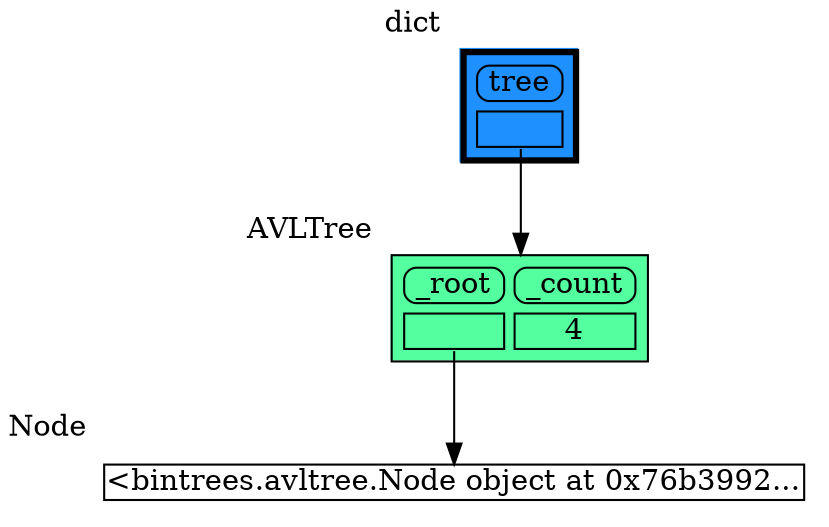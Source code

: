 digraph memory_graph {
	node [shape=plaintext]
	node130513740275104 [label=<
<TABLE BORDER="0" CELLBORDER="1" CELLSPACING="0" CELLPADDING="0" BGCOLOR="white"><TR><TD PORT="table">
&lt;bintrees.avltree.Node object at 0x76b3992...
</TD></TR></TABLE>
> xlabel="Node"]
	node130513740453920 [label=<
<TABLE BORDER="0" CELLBORDER="1" CELLSPACING="0" CELLPADDING="0" BGCOLOR="seagreen1"><TR><TD PORT="table">
  <TABLE BORDER="0" CELLBORDER="0" CELLSPACING="5" CELLPADDING="0">
    <TR><TD BORDER="1" STYLE="ROUNDED"> _root </TD><TD BORDER="1" STYLE="ROUNDED"> _count </TD></TR>
    <TR><TD BORDER="1" PORT="ref0"> </TD><TD BORDER="1"> 4 </TD></TR>
  </TABLE>
</TD></TR></TABLE>
> xlabel=AVLTree]
	node130513740453920:ref0 -> node130513740275104:table [style=solid]
	node130513742307200 [label=<
<TABLE BORDER="0" CELLBORDER="3" CELLSPACING="0" CELLPADDING="0" BGCOLOR="dodgerblue1"><TR><TD PORT="table">
  <TABLE BORDER="0" CELLBORDER="0" CELLSPACING="5" CELLPADDING="0">
    <TR><TD BORDER="1" STYLE="ROUNDED"> tree </TD></TR>
    <TR><TD BORDER="1" PORT="ref0"> </TD></TR>
  </TABLE>
</TD></TR></TABLE>
> xlabel=dict]
	node130513742307200:ref0 -> node130513740453920:table [style=solid]
}
